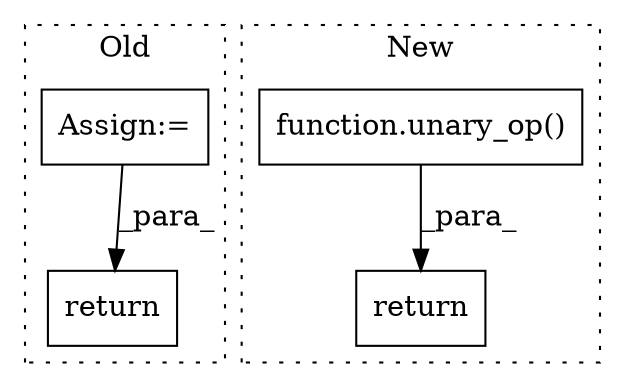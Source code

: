 digraph G {
subgraph cluster0 {
1 [label="return" a="93" s="3190" l="7" shape="box"];
4 [label="Assign:=" a="68" s="2974" l="3" shape="box"];
label = "Old";
style="dotted";
}
subgraph cluster1 {
2 [label="function.unary_op()" a="75" s="3350,3377" l="9,1" shape="box"];
3 [label="return" a="93" s="3343" l="7" shape="box"];
label = "New";
style="dotted";
}
2 -> 3 [label="_para_"];
4 -> 1 [label="_para_"];
}